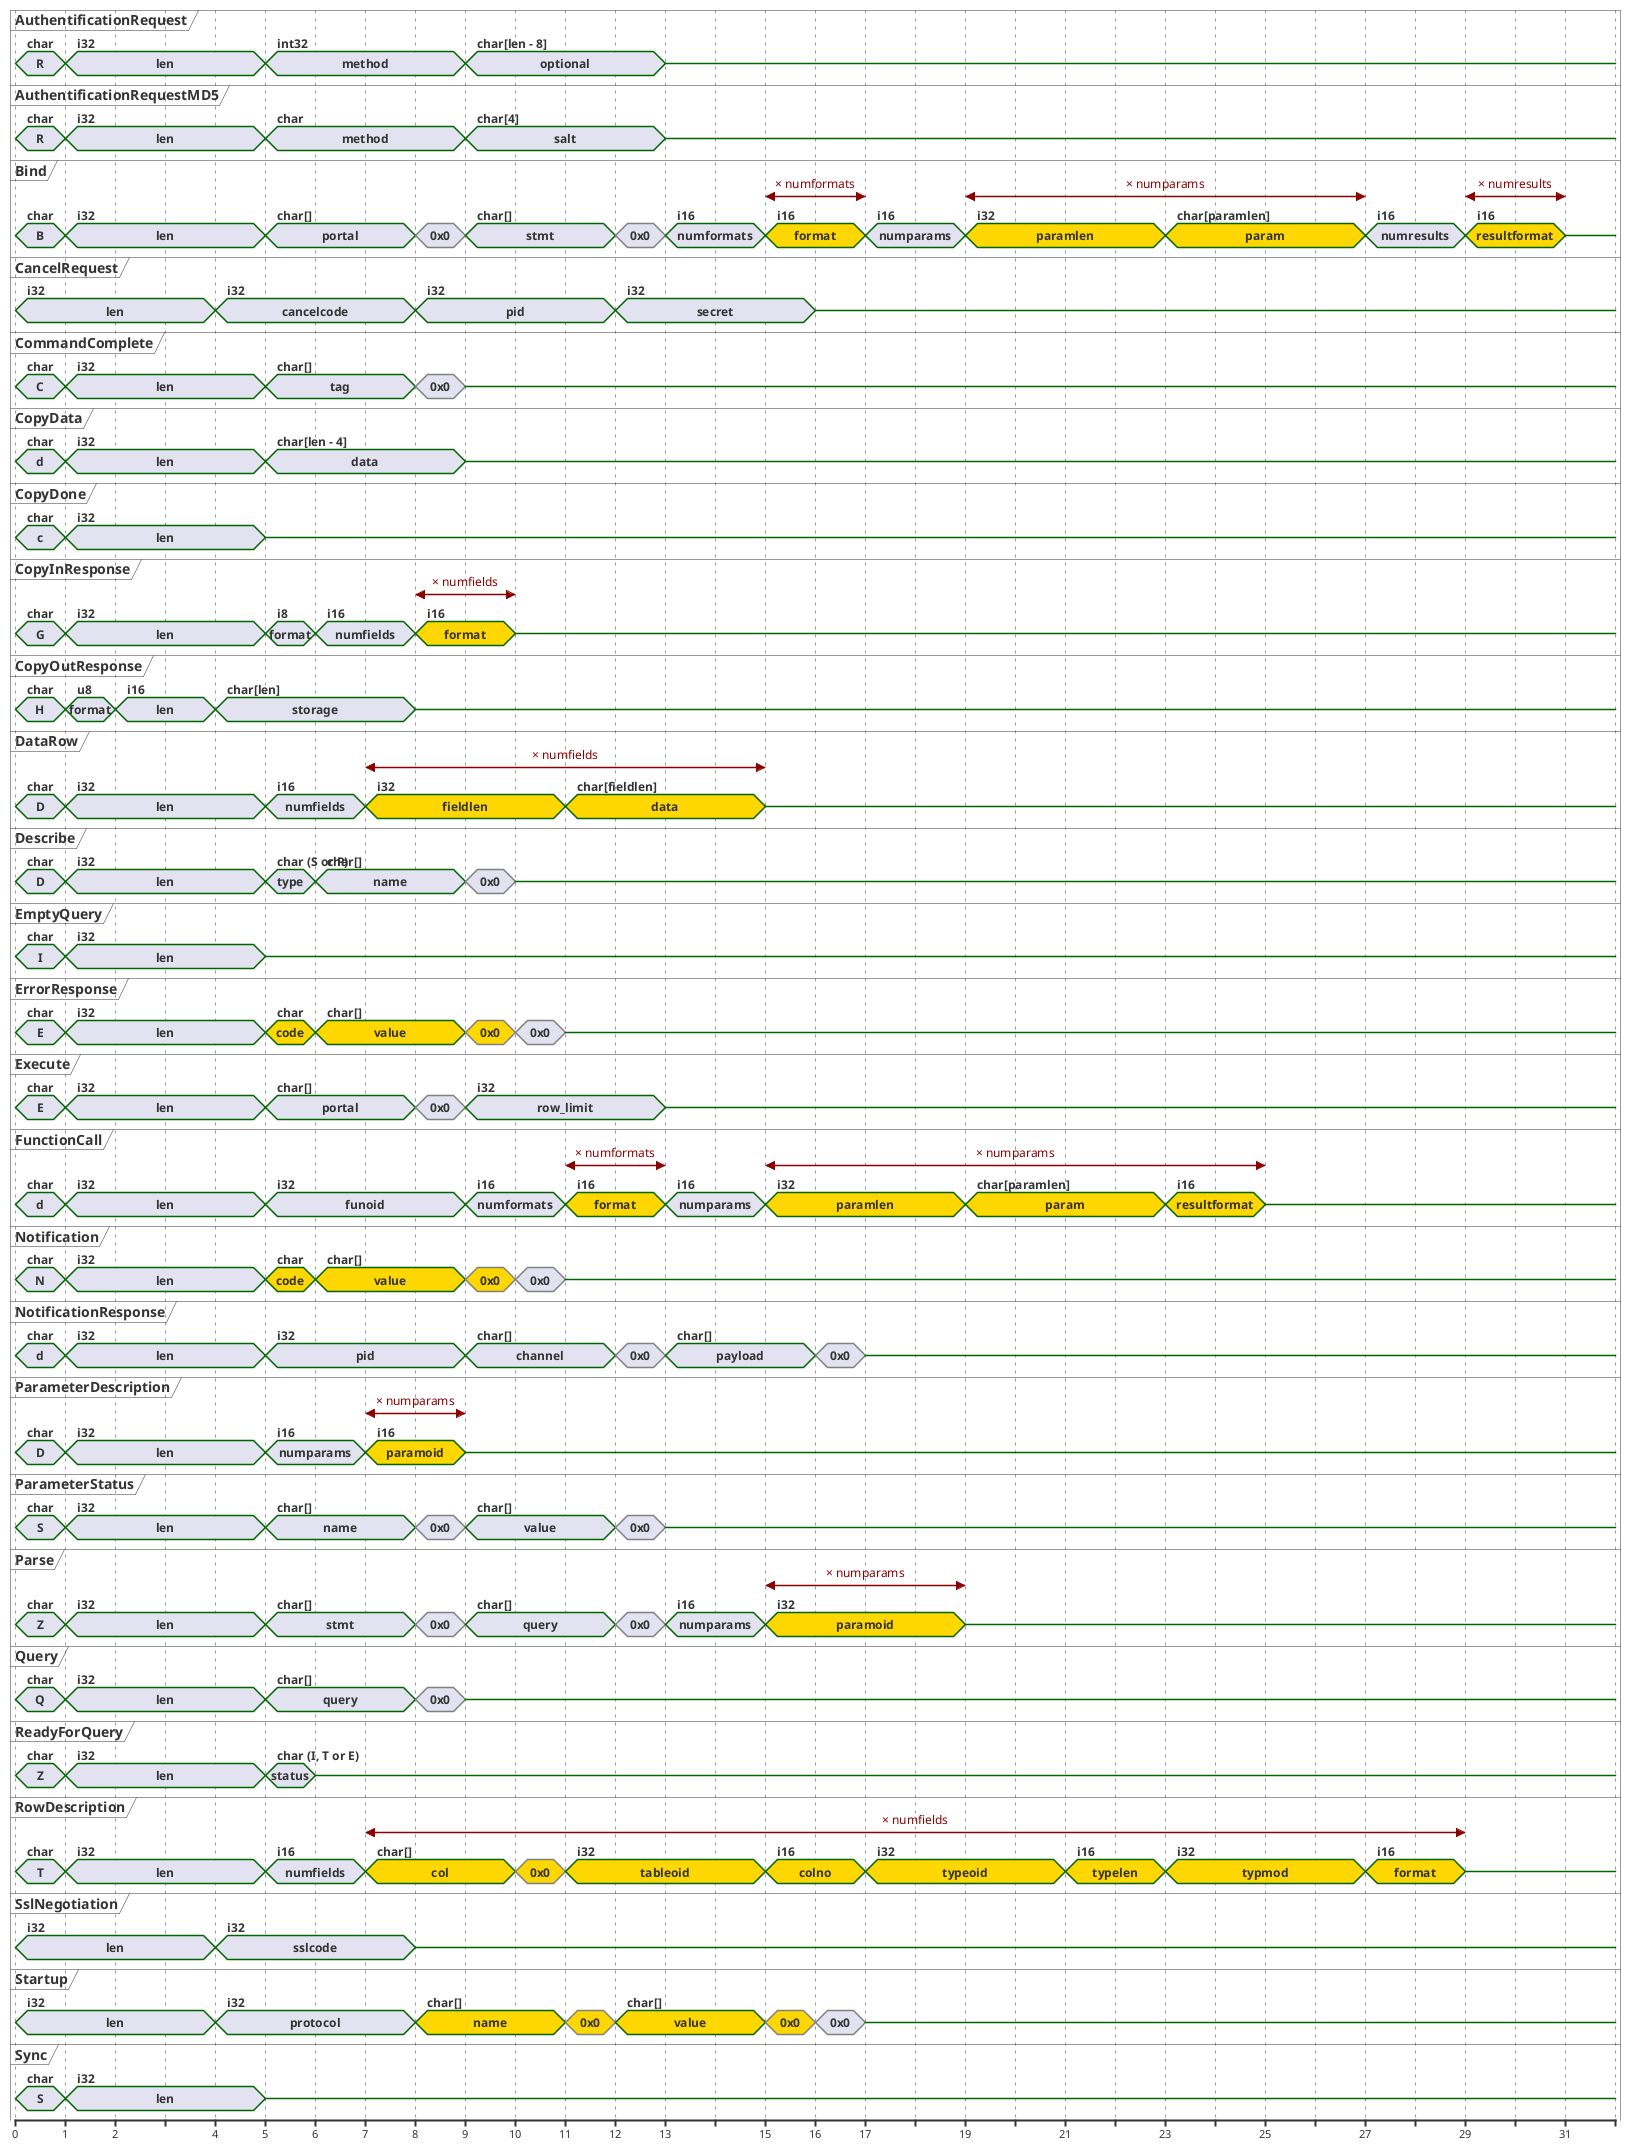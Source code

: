 @startuml

concise "AuthentificationRequest" as AR
0 is "**R**": char
+1 is len: i32
+4 is method: int32
+4 is optional: char[len - 8]
+4 is {-}

concise "AuthentificationRequestMD5" as AR5
0 is "**R**": char
+1 is len: i32
+4 is method: char
+4 is salt: char[4]
+4 is {-}

concise "Bind" as B
0 is "**B**": char
+1 is len: i32
+4 is portal: char[]
+3 is 0x0 #line:gray
+1 is stmt: char[]
+3 is 0x0 #line:gray
+1 is numformats: i16
+2 is format #gold : i16
+2 is numparams: i16
+2 is paramlen #gold : i32
+4 is param #gold: char[paramlen]
+4 is numresults: i16
+2 is resultformat #gold: i16
+2 is {-}
@15 <-> @17 : × numformats
@19 <-> @27 : × numparams
@29 <-> @31 : × numresults

concise "CancelRequest" as CR
0 is len: i32
+4 is cancelcode: i32
+4 is pid: i32
+4 is secret: i32
+4 is {-}

concise "CommandComplete" as CC
0 is "**C**": char
+1 is len: i32
+4 is tag: char[]
+3 is 0x0 #line:gray
+1 is {-}

concise "CopyData" as CD
0 is "**d**": char
+1 is len: i32
+4 is data: char[len - 4]
+4 is {-}

concise "CopyDone" as CE
0 is "**c**": char
+1 is len: i32
+4 is {-}

concise "CopyInResponse" as CIR
0 is "**G**": char
+1 is len: i32
+4 is format: i8
+1 is numfields: i16
+2 is format #gold : i16
+2 is {-}
@8 <-> @10 : × numfields

concise "CopyOutResponse" as COR
0 is "**H**": char
+1 is format: u8
+1 is len: i16
+2 is storage: char[len]
+4 is {-}

concise "DataRow" as DR
0 is "**D**": char
+1 is len: i32
+4 is numfields: i16
+2 is fieldlen #gold : i32
+4 is data #gold : char[fieldlen]
+4 is {-}
@7 <-> @15 : × numfields

concise "Describe" as D
0 is "**D**": char
+1 is len: i32
+4 is type: char (S or P)
+1 is name: char[]
+3 is 0x0 #line:gray
+1 is {-}

concise "EmptyQuery" as EQ
0 is "**I**": char
+1 is len: i32
+4 is {-}

concise "ErrorResponse" as ER
0 is "**E**": char
+1 is len: i32
+4 is code #gold : char
+1 is value #gold : char[]
+3 is 0x0 #gold;line:gray
+1 is 0x0 #line:gray
+1 is {-}

concise "Execute" as E
0 is "**E**": char
+1 is len: i32
+4 is portal: char[]
+3 is 0x0 #line:gray
+1 is row_limit: i32
+4 is {-}

concise "FunctionCall" as FC
0 is "**d**": char
+1 is len: i32
+4 is funoid: i32
+4 is numformats: i16
+2 is format #gold : i16
+2 is numparams: i16
+2 is paramlen #gold : i32
+4 is param #gold: char[paramlen]
+4 is resultformat #gold: i16
+2 is {-}
@11 <-> @13 : × numformats
@15 <-> @25 : × numparams

concise "Notification" as N
0 is "**N**": char
+1 is len: i32
+4 is code #gold : char
+1 is value #gold : char[]
+3 is 0x0 #gold;line:gray
+1 is 0x0 #line:gray
+1 is {-}

concise "NotificationResponse" as NR
0 is "**d**": char
+1 is len: i32
+4 is pid: i32
+4 is channel: char[]
+3 is 0x0 #line:gray
+1 is payload: char[]
+3 is 0x0 #line:gray
+1 is {-}

concise "ParameterDescription" as PD
0 is "**D**": char
+1 is len: i32
+4 is numparams: i16
+2 is paramoid #gold : i16
+2 is {-}
@7 <-> @9 : × numparams

concise "ParameterStatus" as PS
0 is "**S**": char
+1 is len: i32
+4 is name: char[]
+3 is 0x0 #line:gray
+1 is value: char[]
+3 is 0x0 #line:gray
+1 is {-}

concise "Parse" as P
0 is "**Z**": char
+1 is len: i32
+4 is stmt: char[]
+3 is 0x0 #line:gray
+1 is query: char[]
+3 is 0x0 #line:gray
+1 is numparams: i16
+2 is paramoid #gold : i32
+4 is {-}
@15 <-> @19 : × numparams

concise "Query" as Q
0 is "**Q**": char
+1 is len: i32
+4 is query: char[]
+3 is 0x0 #line:gray
+1 is {-}

concise "ReadyForQuery" as RFQ
0 is "**Z**": char
+1 is len: i32
+4 is status: char (I, T or E)
+1 is {-}

concise "RowDescription" as RD
0 is "**T**": char
+1 is len: i32
+4 is numfields: i16
+2 is col #gold : char[]
+3 is 0x0 #gold;line:gray
+1 is tableoid #gold : i32
+4 is colno #gold : i16
+2 is typeoid #gold : i32
+4 is typelen #gold : i16
+2 is typmod #gold : i32
+4 is format #gold : i16
+2 is {-}
@7 <-> @29 : × numfields

concise "SslNegotiation" as SN
0 is len: i32
+4 is sslcode: i32
+4 is {-}

concise "Startup" as SP
0 is len: i32
+4 is protocol: i32
+4 is name #gold : char[]
+3 is 0x0 #gold;line:gray
+1 is value #gold : char[]
+3 is 0x0 #gold;line:gray
+1 is 0x0 #line:gray
+1 is {-}

concise "Sync" as S
0 is "**S**": char
+1 is len: i32
+4 is {-}

@enduml

